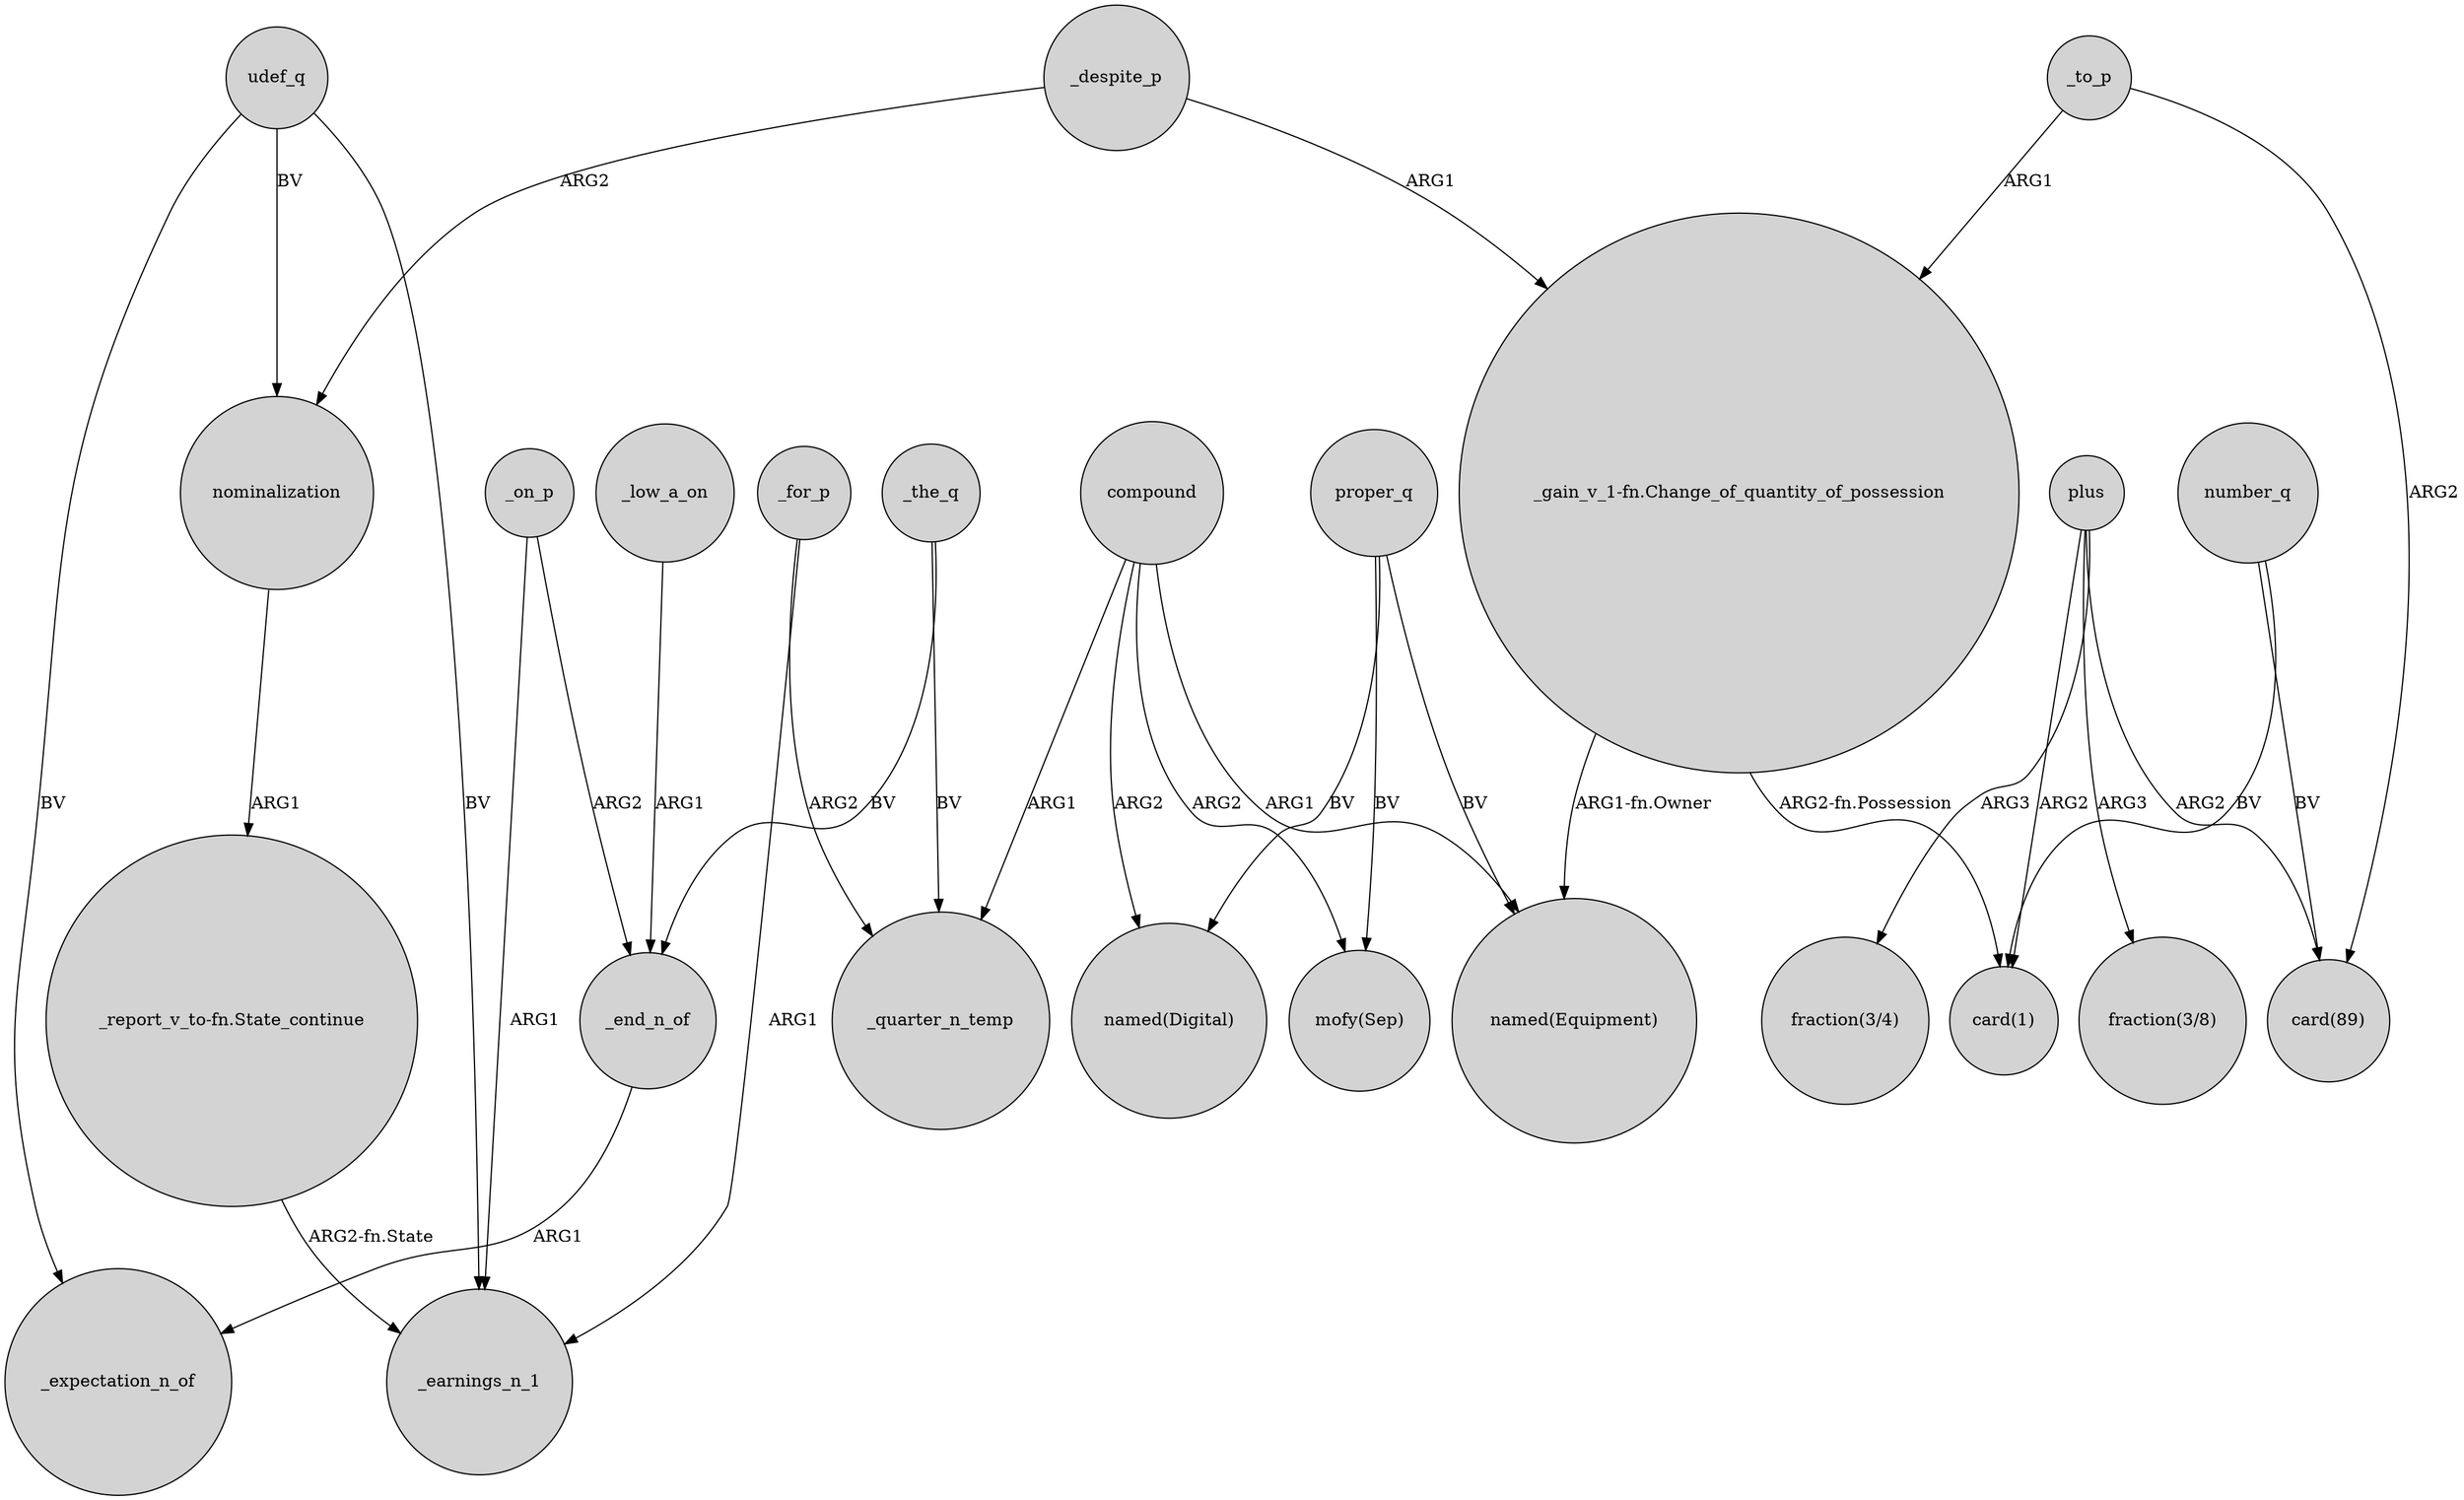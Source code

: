 digraph {
	node [shape=circle style=filled]
	"_report_v_to-fn.State_continue" -> _earnings_n_1 [label="ARG2-fn.State"]
	compound -> "named(Equipment)" [label=ARG1]
	proper_q -> "named(Equipment)" [label=BV]
	number_q -> "card(1)" [label=BV]
	number_q -> "card(89)" [label=BV]
	compound -> _quarter_n_temp [label=ARG1]
	_the_q -> _quarter_n_temp [label=BV]
	_on_p -> _earnings_n_1 [label=ARG1]
	udef_q -> nominalization [label=BV]
	plus -> "card(1)" [label=ARG2]
	_despite_p -> "_gain_v_1-fn.Change_of_quantity_of_possession" [label=ARG1]
	proper_q -> "named(Digital)" [label=BV]
	_end_n_of -> _expectation_n_of [label=ARG1]
	_to_p -> "card(89)" [label=ARG2]
	compound -> "mofy(Sep)" [label=ARG2]
	"_gain_v_1-fn.Change_of_quantity_of_possession" -> "card(1)" [label="ARG2-fn.Possession"]
	_for_p -> _quarter_n_temp [label=ARG2]
	udef_q -> _earnings_n_1 [label=BV]
	udef_q -> _expectation_n_of [label=BV]
	_on_p -> _end_n_of [label=ARG2]
	_despite_p -> nominalization [label=ARG2]
	plus -> "fraction(3/8)" [label=ARG3]
	nominalization -> "_report_v_to-fn.State_continue" [label=ARG1]
	"_gain_v_1-fn.Change_of_quantity_of_possession" -> "named(Equipment)" [label="ARG1-fn.Owner"]
	proper_q -> "mofy(Sep)" [label=BV]
	plus -> "card(89)" [label=ARG2]
	compound -> "named(Digital)" [label=ARG2]
	_for_p -> _earnings_n_1 [label=ARG1]
	plus -> "fraction(3/4)" [label=ARG3]
	_low_a_on -> _end_n_of [label=ARG1]
	_to_p -> "_gain_v_1-fn.Change_of_quantity_of_possession" [label=ARG1]
	_the_q -> _end_n_of [label=BV]
}
